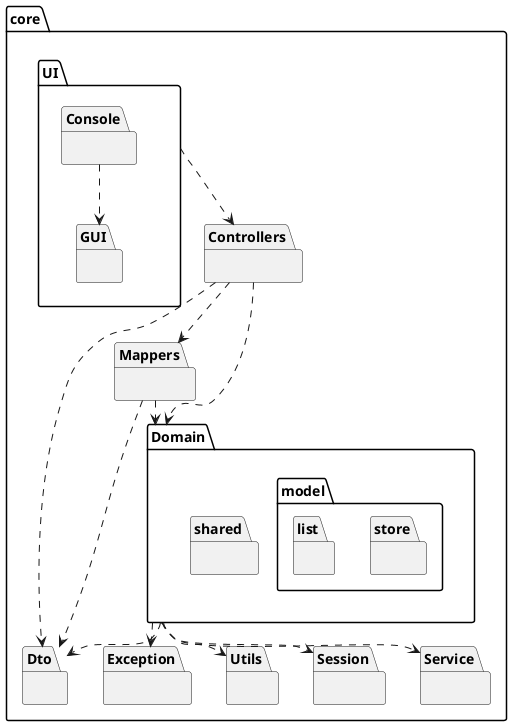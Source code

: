 @startuml PackageDiagram
package core {
    package Controllers {}
    package UI {
        package GUI {}
        package Console {}
    }
    package Domain {
        package model {
            package store {}
            package list {}
        }
        package shared {}
    }
    package Dto {}
    package Mappers {}
    package Exception {}
    package Utils {}
    package Session {}
    package Service {}
}

Console ..> GUI

Controllers ..> Mappers
Controllers ..> Dto
Controllers ..> Domain

UI ..> Controllers

Domain ..> Dto
Domain ..> Utils
Domain ..> Exception
Domain ..> Service
Domain ..> Session

Mappers ..> Dto
Mappers ..> Domain

@enduml